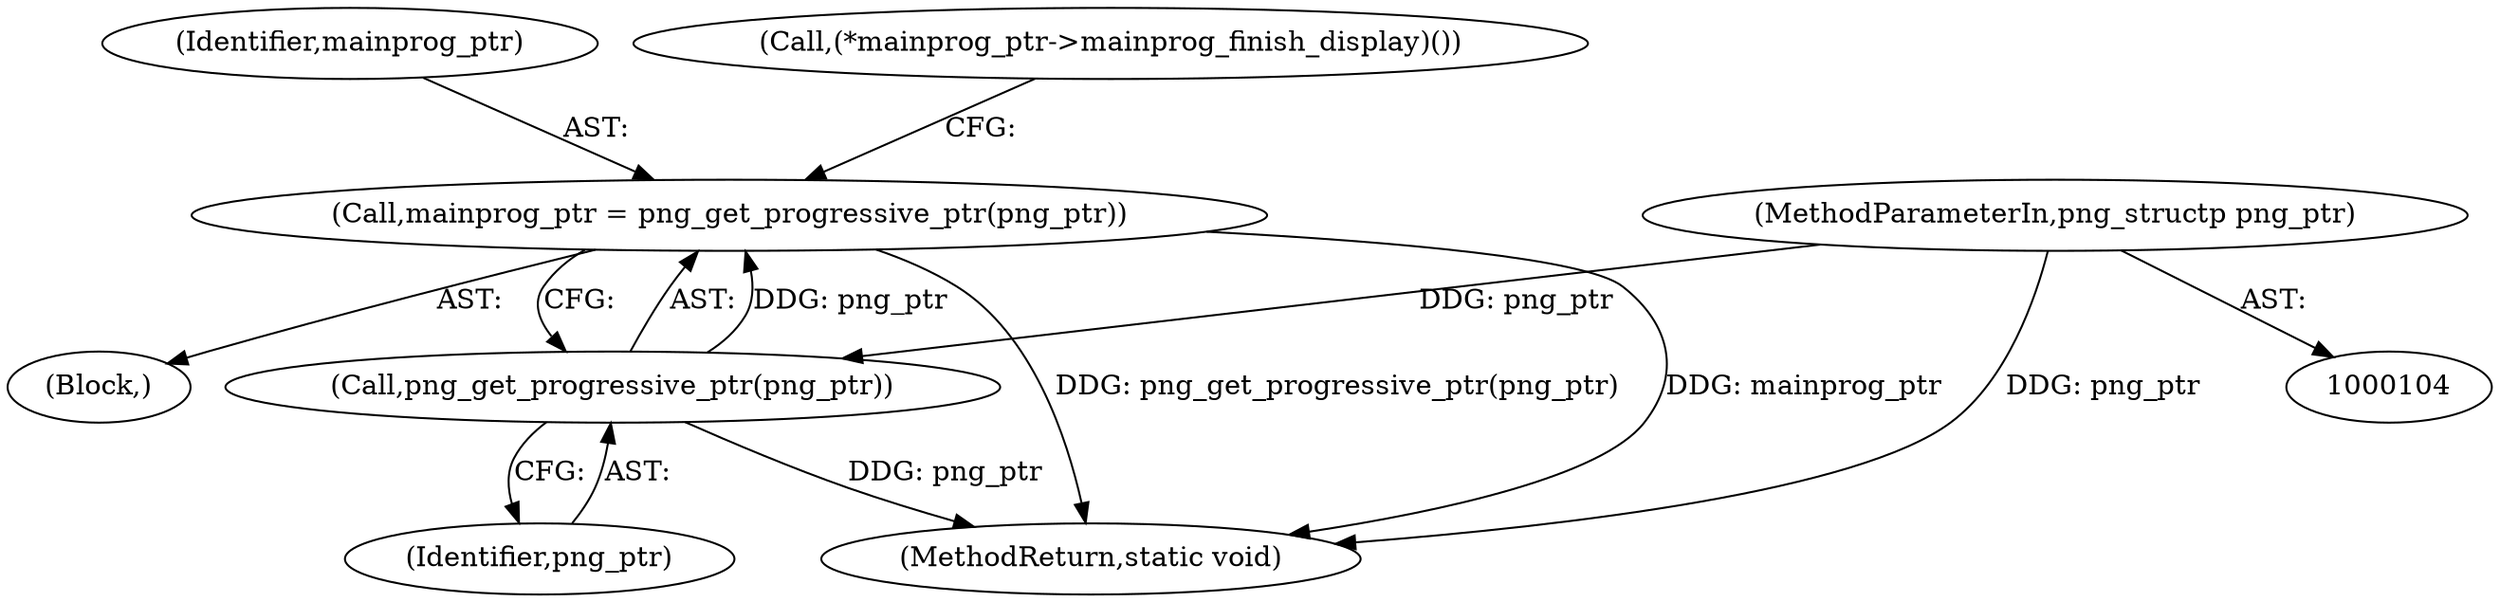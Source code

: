 digraph "0_Android_9d4853418ab2f754c2b63e091c29c5529b8b86ca_2@API" {
"1000109" [label="(Call,mainprog_ptr = png_get_progressive_ptr(png_ptr))"];
"1000111" [label="(Call,png_get_progressive_ptr(png_ptr))"];
"1000105" [label="(MethodParameterIn,png_structp png_ptr)"];
"1000105" [label="(MethodParameterIn,png_structp png_ptr)"];
"1000110" [label="(Identifier,mainprog_ptr)"];
"1000109" [label="(Call,mainprog_ptr = png_get_progressive_ptr(png_ptr))"];
"1000107" [label="(Block,)"];
"1000111" [label="(Call,png_get_progressive_ptr(png_ptr))"];
"1000118" [label="(MethodReturn,static void)"];
"1000113" [label="(Call,(*mainprog_ptr->mainprog_finish_display)())"];
"1000112" [label="(Identifier,png_ptr)"];
"1000109" -> "1000107"  [label="AST: "];
"1000109" -> "1000111"  [label="CFG: "];
"1000110" -> "1000109"  [label="AST: "];
"1000111" -> "1000109"  [label="AST: "];
"1000113" -> "1000109"  [label="CFG: "];
"1000109" -> "1000118"  [label="DDG: mainprog_ptr"];
"1000109" -> "1000118"  [label="DDG: png_get_progressive_ptr(png_ptr)"];
"1000111" -> "1000109"  [label="DDG: png_ptr"];
"1000111" -> "1000112"  [label="CFG: "];
"1000112" -> "1000111"  [label="AST: "];
"1000111" -> "1000118"  [label="DDG: png_ptr"];
"1000105" -> "1000111"  [label="DDG: png_ptr"];
"1000105" -> "1000104"  [label="AST: "];
"1000105" -> "1000118"  [label="DDG: png_ptr"];
}

